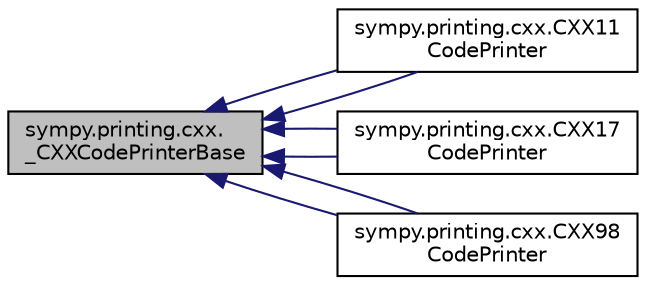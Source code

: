 digraph "sympy.printing.cxx._CXXCodePrinterBase"
{
 // LATEX_PDF_SIZE
  edge [fontname="Helvetica",fontsize="10",labelfontname="Helvetica",labelfontsize="10"];
  node [fontname="Helvetica",fontsize="10",shape=record];
  rankdir="LR";
  Node1 [label="sympy.printing.cxx.\l_CXXCodePrinterBase",height=0.2,width=0.4,color="black", fillcolor="grey75", style="filled", fontcolor="black",tooltip=" "];
  Node1 -> Node2 [dir="back",color="midnightblue",fontsize="10",style="solid",fontname="Helvetica"];
  Node2 [label="sympy.printing.cxx.CXX11\lCodePrinter",height=0.2,width=0.4,color="black", fillcolor="white", style="filled",URL="$classsympy_1_1printing_1_1cxx_1_1CXX11CodePrinter.html",tooltip=" "];
  Node1 -> Node2 [dir="back",color="midnightblue",fontsize="10",style="solid",fontname="Helvetica"];
  Node1 -> Node3 [dir="back",color="midnightblue",fontsize="10",style="solid",fontname="Helvetica"];
  Node3 [label="sympy.printing.cxx.CXX17\lCodePrinter",height=0.2,width=0.4,color="black", fillcolor="white", style="filled",URL="$classsympy_1_1printing_1_1cxx_1_1CXX17CodePrinter.html",tooltip=" "];
  Node1 -> Node3 [dir="back",color="midnightblue",fontsize="10",style="solid",fontname="Helvetica"];
  Node1 -> Node4 [dir="back",color="midnightblue",fontsize="10",style="solid",fontname="Helvetica"];
  Node4 [label="sympy.printing.cxx.CXX98\lCodePrinter",height=0.2,width=0.4,color="black", fillcolor="white", style="filled",URL="$classsympy_1_1printing_1_1cxx_1_1CXX98CodePrinter.html",tooltip=" "];
  Node1 -> Node4 [dir="back",color="midnightblue",fontsize="10",style="solid",fontname="Helvetica"];
}
